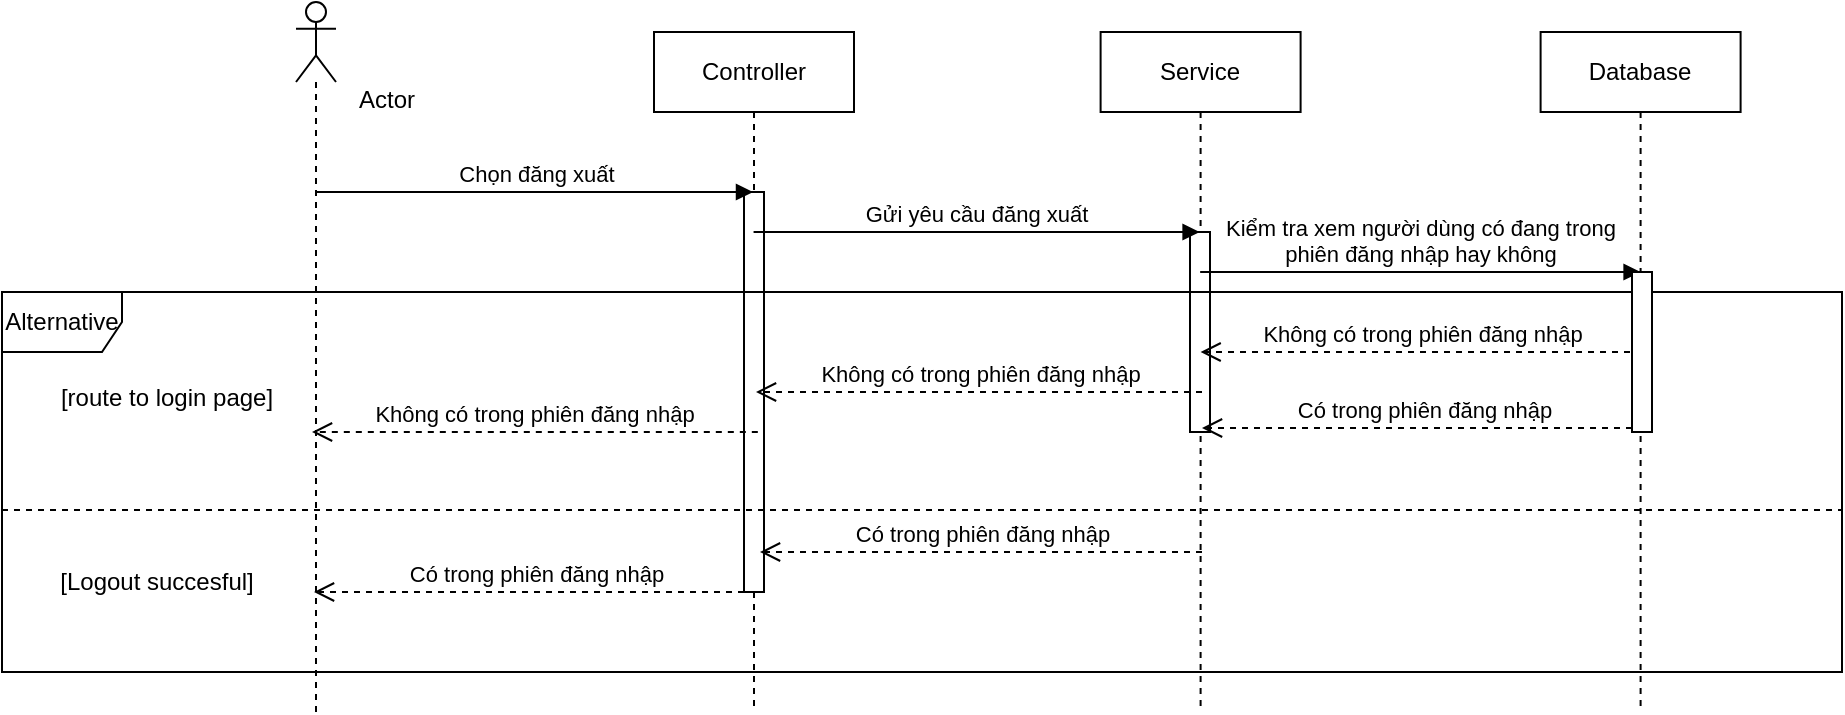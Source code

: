 <mxfile version="26.2.2">
  <diagram name="Page-1" id="2YBvvXClWsGukQMizWep">
    <mxGraphModel dx="2060" dy="606" grid="1" gridSize="10" guides="1" tooltips="1" connect="1" arrows="1" fold="1" page="1" pageScale="1" pageWidth="850" pageHeight="1100" math="0" shadow="0">
      <root>
        <mxCell id="0" />
        <mxCell id="1" parent="0" />
        <mxCell id="fiOTLvw5Z7WKKcR00BfA-2" value="" style="shape=umlLifeline;perimeter=lifelinePerimeter;whiteSpace=wrap;html=1;container=1;dropTarget=0;collapsible=0;recursiveResize=0;outlineConnect=0;portConstraint=eastwest;newEdgeStyle={&quot;curved&quot;:0,&quot;rounded&quot;:0};participant=umlActor;" vertex="1" parent="1">
          <mxGeometry x="-453" y="65" width="20" height="355" as="geometry" />
        </mxCell>
        <mxCell id="fiOTLvw5Z7WKKcR00BfA-4" value="Controller" style="shape=umlLifeline;perimeter=lifelinePerimeter;whiteSpace=wrap;html=1;container=1;dropTarget=0;collapsible=0;recursiveResize=0;outlineConnect=0;portConstraint=eastwest;newEdgeStyle={&quot;curved&quot;:0,&quot;rounded&quot;:0};" vertex="1" parent="1">
          <mxGeometry x="-274" y="80" width="100" height="340" as="geometry" />
        </mxCell>
        <mxCell id="fiOTLvw5Z7WKKcR00BfA-39" value="" style="html=1;points=[[0,0,0,0,5],[0,1,0,0,-5],[1,0,0,0,5],[1,1,0,0,-5]];perimeter=orthogonalPerimeter;outlineConnect=0;targetShapes=umlLifeline;portConstraint=eastwest;newEdgeStyle={&quot;curved&quot;:0,&quot;rounded&quot;:0};" vertex="1" parent="fiOTLvw5Z7WKKcR00BfA-4">
          <mxGeometry x="45" y="80" width="10" height="200" as="geometry" />
        </mxCell>
        <mxCell id="fiOTLvw5Z7WKKcR00BfA-8" value="Service" style="shape=umlLifeline;perimeter=lifelinePerimeter;whiteSpace=wrap;html=1;container=1;dropTarget=0;collapsible=0;recursiveResize=0;outlineConnect=0;portConstraint=eastwest;newEdgeStyle={&quot;curved&quot;:0,&quot;rounded&quot;:0};" vertex="1" parent="1">
          <mxGeometry x="-50.7" y="80" width="100" height="340" as="geometry" />
        </mxCell>
        <mxCell id="fiOTLvw5Z7WKKcR00BfA-38" value="" style="html=1;points=[[0,0,0,0,5],[0,1,0,0,-5],[1,0,0,0,5],[1,1,0,0,-5]];perimeter=orthogonalPerimeter;outlineConnect=0;targetShapes=umlLifeline;portConstraint=eastwest;newEdgeStyle={&quot;curved&quot;:0,&quot;rounded&quot;:0};" vertex="1" parent="fiOTLvw5Z7WKKcR00BfA-8">
          <mxGeometry x="44.7" y="100" width="10" height="100" as="geometry" />
        </mxCell>
        <mxCell id="fiOTLvw5Z7WKKcR00BfA-9" value="Database" style="shape=umlLifeline;perimeter=lifelinePerimeter;whiteSpace=wrap;html=1;container=1;dropTarget=0;collapsible=0;recursiveResize=0;outlineConnect=0;portConstraint=eastwest;newEdgeStyle={&quot;curved&quot;:0,&quot;rounded&quot;:0};" vertex="1" parent="1">
          <mxGeometry x="169.3" y="80" width="100" height="340" as="geometry" />
        </mxCell>
        <mxCell id="fiOTLvw5Z7WKKcR00BfA-13" value="Gửi yêu cầu đăng xuất" style="html=1;verticalAlign=bottom;endArrow=block;curved=0;rounded=0;" edge="1" parent="1">
          <mxGeometry width="80" relative="1" as="geometry">
            <mxPoint x="-224.214" y="180" as="sourcePoint" />
            <mxPoint x="-1.2" y="180" as="targetPoint" />
            <Array as="points">
              <mxPoint x="-200.7" y="180" />
              <mxPoint x="-120.7" y="180" />
            </Array>
          </mxGeometry>
        </mxCell>
        <mxCell id="fiOTLvw5Z7WKKcR00BfA-14" value="Kiểm tra xem người dùng có đang trong&lt;div&gt;phiên đăng nhập hay không&lt;/div&gt;" style="html=1;verticalAlign=bottom;endArrow=block;curved=0;rounded=0;" edge="1" parent="1">
          <mxGeometry width="80" relative="1" as="geometry">
            <mxPoint x="-0.914" y="200" as="sourcePoint" />
            <mxPoint x="219.3" y="200" as="targetPoint" />
          </mxGeometry>
        </mxCell>
        <mxCell id="fiOTLvw5Z7WKKcR00BfA-21" value="Actor" style="text;html=1;align=center;verticalAlign=middle;resizable=0;points=[];autosize=1;strokeColor=none;fillColor=none;" vertex="1" parent="1">
          <mxGeometry x="-433" y="99" width="50" height="30" as="geometry" />
        </mxCell>
        <mxCell id="fiOTLvw5Z7WKKcR00BfA-24" value="Chọn đăng xuất" style="html=1;verticalAlign=bottom;endArrow=block;curved=0;rounded=0;" edge="1" parent="1" source="fiOTLvw5Z7WKKcR00BfA-2" target="fiOTLvw5Z7WKKcR00BfA-4">
          <mxGeometry width="80" relative="1" as="geometry">
            <mxPoint x="-390.7" y="160" as="sourcePoint" />
            <mxPoint x="-280.7" y="160" as="targetPoint" />
            <Array as="points">
              <mxPoint x="-312.7" y="160" />
            </Array>
          </mxGeometry>
        </mxCell>
        <mxCell id="fiOTLvw5Z7WKKcR00BfA-26" value="Không có trong phiên đăng nhập" style="html=1;verticalAlign=bottom;endArrow=open;dashed=1;endSize=8;curved=0;rounded=0;" edge="1" parent="1" target="fiOTLvw5Z7WKKcR00BfA-8">
          <mxGeometry relative="1" as="geometry">
            <mxPoint x="220" y="240" as="sourcePoint" />
            <mxPoint x="140" y="240" as="targetPoint" />
          </mxGeometry>
        </mxCell>
        <mxCell id="fiOTLvw5Z7WKKcR00BfA-27" value="Alternative" style="shape=umlFrame;whiteSpace=wrap;html=1;pointerEvents=0;" vertex="1" parent="1">
          <mxGeometry x="-600" y="210" width="920" height="190" as="geometry" />
        </mxCell>
        <mxCell id="fiOTLvw5Z7WKKcR00BfA-28" value="Không có trong phiên đăng nhập" style="html=1;verticalAlign=bottom;endArrow=open;dashed=1;endSize=8;curved=0;rounded=0;" edge="1" parent="1">
          <mxGeometry relative="1" as="geometry">
            <mxPoint y="260" as="sourcePoint" />
            <mxPoint x="-222.996" y="260" as="targetPoint" />
          </mxGeometry>
        </mxCell>
        <mxCell id="fiOTLvw5Z7WKKcR00BfA-29" value="Không có trong phiên đăng nhập" style="html=1;verticalAlign=bottom;endArrow=open;dashed=1;endSize=8;curved=0;rounded=0;" edge="1" parent="1">
          <mxGeometry relative="1" as="geometry">
            <mxPoint x="-222.09" y="280" as="sourcePoint" />
            <mxPoint x="-444.996" y="280" as="targetPoint" />
          </mxGeometry>
        </mxCell>
        <mxCell id="fiOTLvw5Z7WKKcR00BfA-30" value="[route to login page]" style="text;html=1;align=center;verticalAlign=middle;resizable=0;points=[];autosize=1;strokeColor=none;fillColor=none;" vertex="1" parent="1">
          <mxGeometry x="-583" y="248" width="130" height="30" as="geometry" />
        </mxCell>
        <mxCell id="fiOTLvw5Z7WKKcR00BfA-31" value="" style="line;strokeWidth=1;fillColor=none;align=left;verticalAlign=middle;spacingTop=-1;spacingLeft=3;spacingRight=3;rotatable=0;labelPosition=right;points=[];portConstraint=eastwest;strokeColor=inherit;dashed=1;" vertex="1" parent="1">
          <mxGeometry x="-600" y="315" width="920" height="8" as="geometry" />
        </mxCell>
        <mxCell id="fiOTLvw5Z7WKKcR00BfA-32" value="Có trong phiên đăng nhập" style="html=1;verticalAlign=bottom;endArrow=open;dashed=1;endSize=8;curved=0;rounded=0;" edge="1" parent="1">
          <mxGeometry relative="1" as="geometry">
            <mxPoint x="221" y="278" as="sourcePoint" />
            <mxPoint y="278" as="targetPoint" />
          </mxGeometry>
        </mxCell>
        <mxCell id="fiOTLvw5Z7WKKcR00BfA-34" value="Có trong phiên đăng nhập" style="html=1;verticalAlign=bottom;endArrow=open;dashed=1;endSize=8;curved=0;rounded=0;" edge="1" parent="1">
          <mxGeometry relative="1" as="geometry">
            <mxPoint y="340" as="sourcePoint" />
            <mxPoint x="-221" y="340" as="targetPoint" />
          </mxGeometry>
        </mxCell>
        <mxCell id="fiOTLvw5Z7WKKcR00BfA-35" value="Có trong phiên đăng nhập" style="html=1;verticalAlign=bottom;endArrow=open;dashed=1;endSize=8;curved=0;rounded=0;" edge="1" parent="1">
          <mxGeometry relative="1" as="geometry">
            <mxPoint x="-223" y="360" as="sourcePoint" />
            <mxPoint x="-444" y="360" as="targetPoint" />
          </mxGeometry>
        </mxCell>
        <mxCell id="fiOTLvw5Z7WKKcR00BfA-36" value="[Logout succesful]" style="text;html=1;align=center;verticalAlign=middle;resizable=0;points=[];autosize=1;strokeColor=none;fillColor=none;" vertex="1" parent="1">
          <mxGeometry x="-583" y="340" width="120" height="30" as="geometry" />
        </mxCell>
        <mxCell id="fiOTLvw5Z7WKKcR00BfA-37" value="" style="html=1;points=[[0,0,0,0,5],[0,1,0,0,-5],[1,0,0,0,5],[1,1,0,0,-5]];perimeter=orthogonalPerimeter;outlineConnect=0;targetShapes=umlLifeline;portConstraint=eastwest;newEdgeStyle={&quot;curved&quot;:0,&quot;rounded&quot;:0};" vertex="1" parent="1">
          <mxGeometry x="215" y="200" width="10" height="80" as="geometry" />
        </mxCell>
      </root>
    </mxGraphModel>
  </diagram>
</mxfile>
